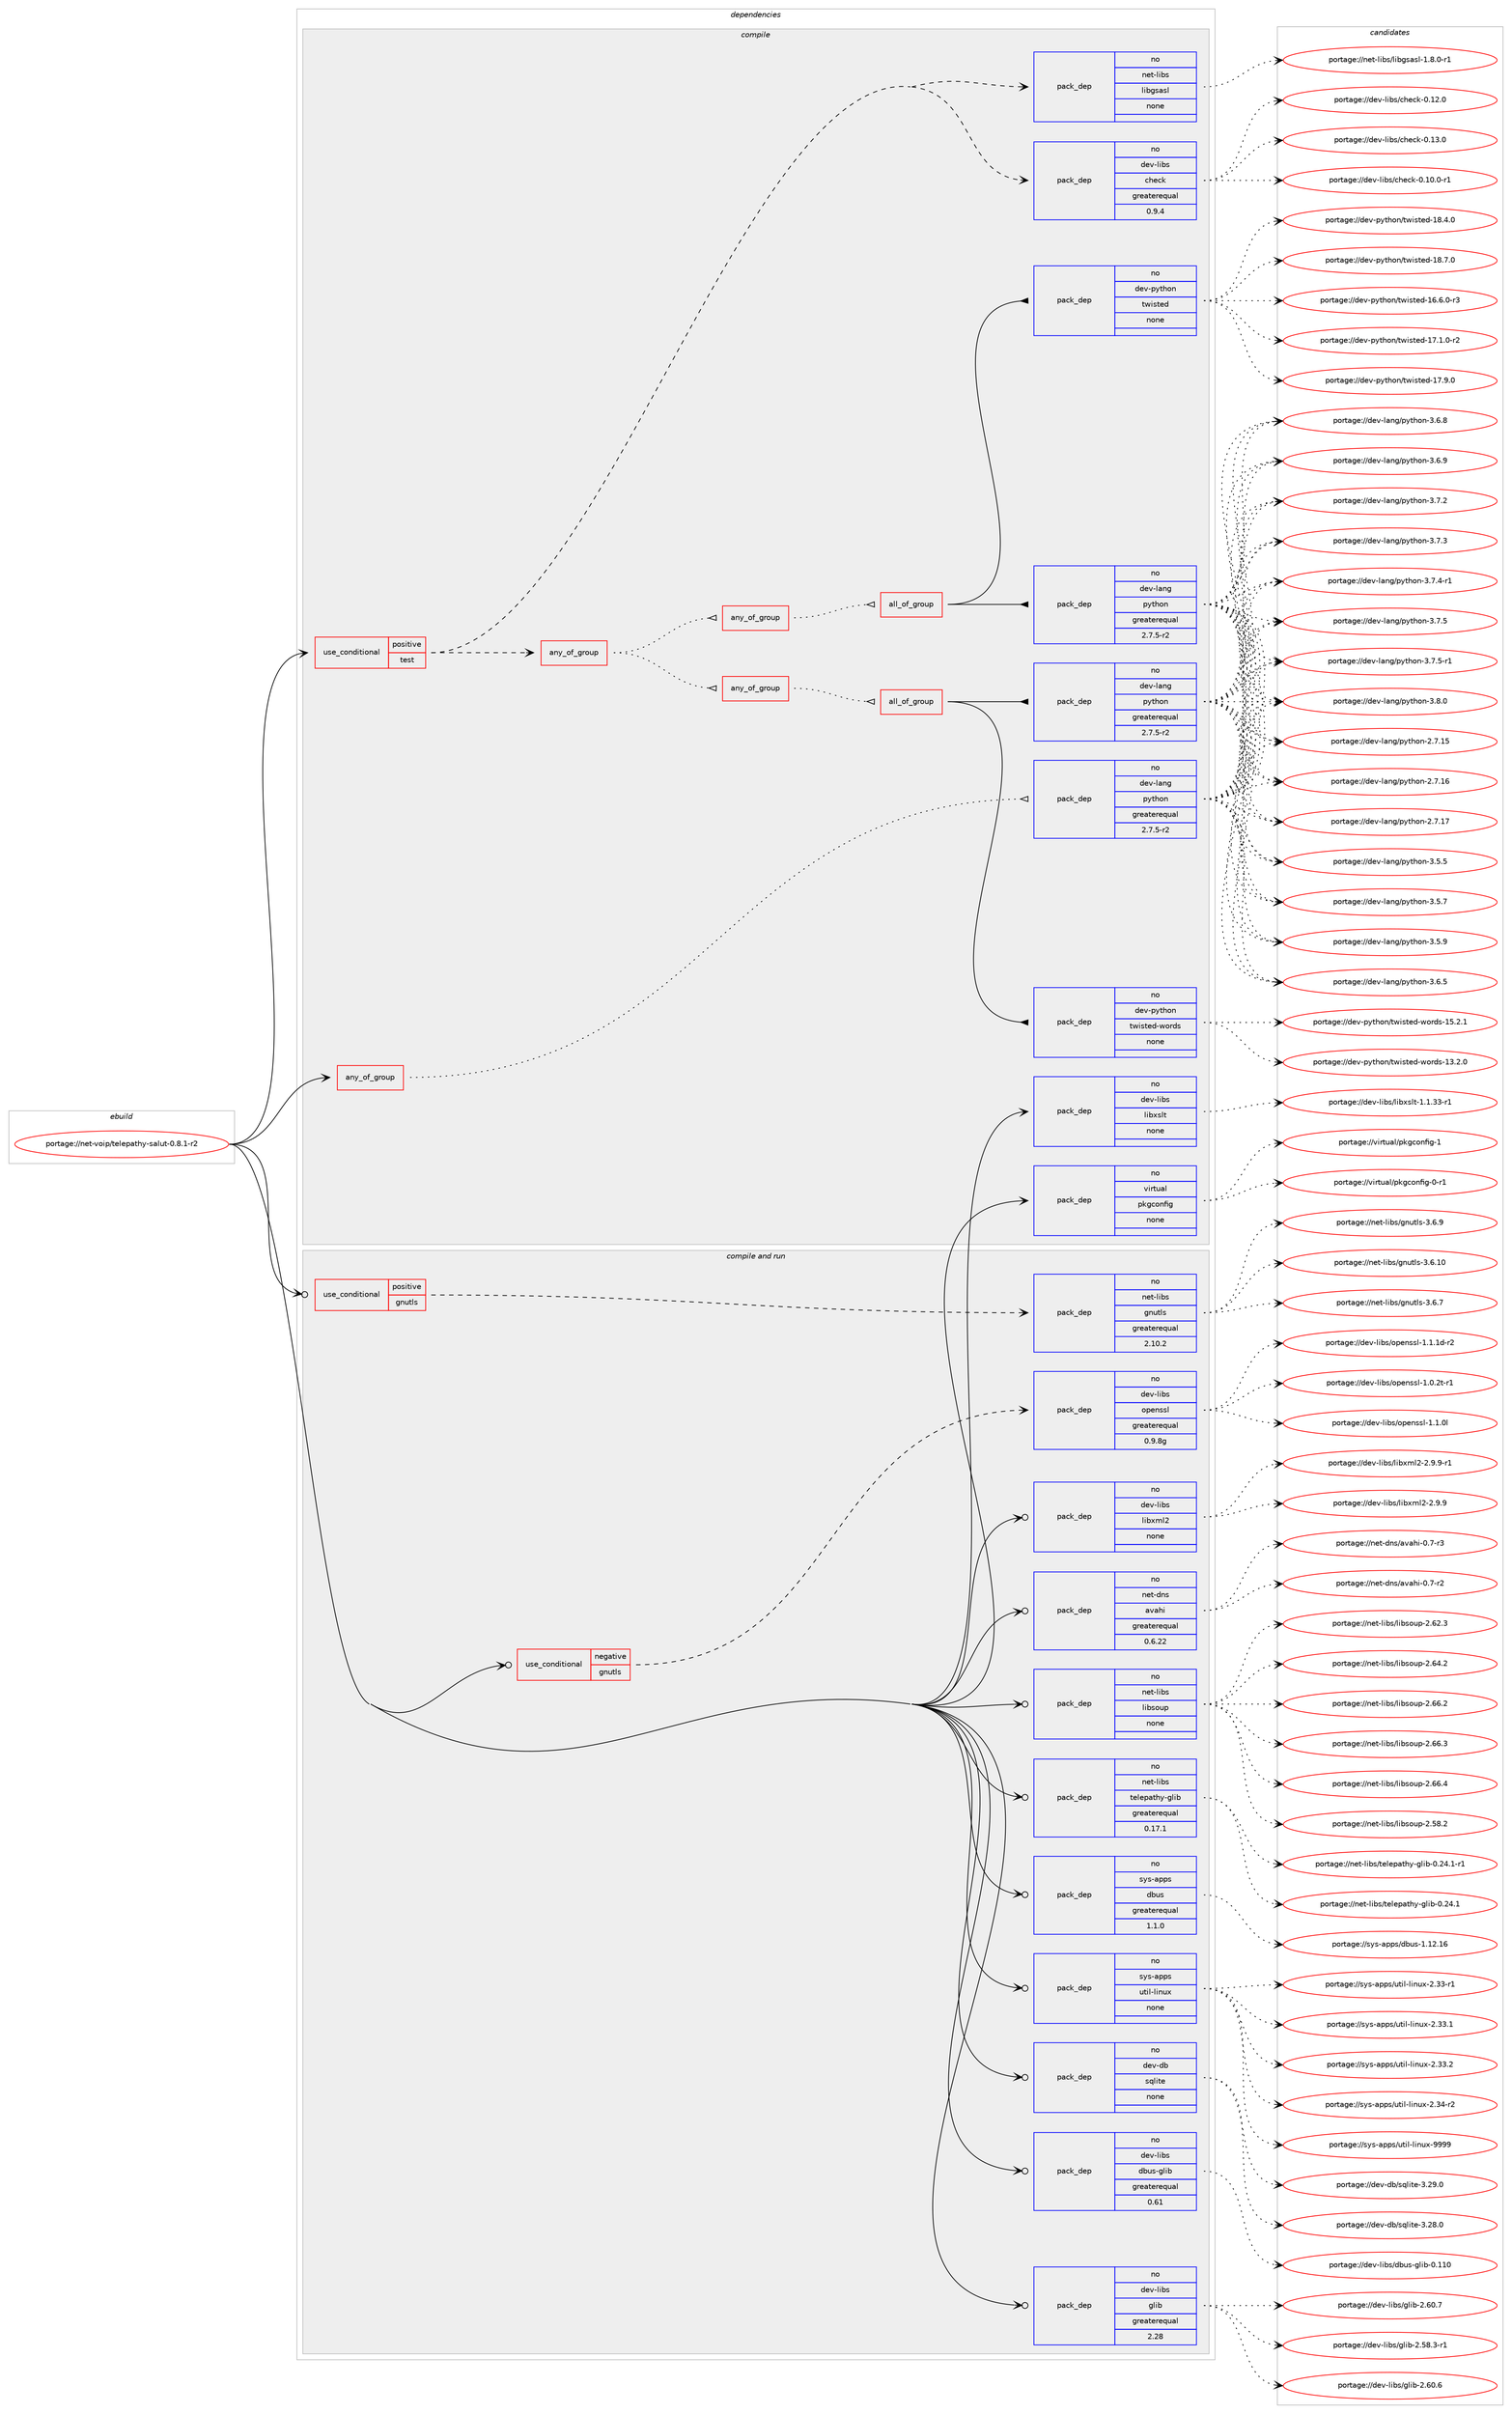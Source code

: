 digraph prolog {

# *************
# Graph options
# *************

newrank=true;
concentrate=true;
compound=true;
graph [rankdir=LR,fontname=Helvetica,fontsize=10,ranksep=1.5];#, ranksep=2.5, nodesep=0.2];
edge  [arrowhead=vee];
node  [fontname=Helvetica,fontsize=10];

# **********
# The ebuild
# **********

subgraph cluster_leftcol {
color=gray;
rank=same;
label=<<i>ebuild</i>>;
id [label="portage://net-voip/telepathy-salut-0.8.1-r2", color=red, width=4, href="../net-voip/telepathy-salut-0.8.1-r2.svg"];
}

# ****************
# The dependencies
# ****************

subgraph cluster_midcol {
color=gray;
label=<<i>dependencies</i>>;
subgraph cluster_compile {
fillcolor="#eeeeee";
style=filled;
label=<<i>compile</i>>;
subgraph any6166 {
dependency375453 [label=<<TABLE BORDER="0" CELLBORDER="1" CELLSPACING="0" CELLPADDING="4"><TR><TD CELLPADDING="10">any_of_group</TD></TR></TABLE>>, shape=none, color=red];subgraph pack275200 {
dependency375454 [label=<<TABLE BORDER="0" CELLBORDER="1" CELLSPACING="0" CELLPADDING="4" WIDTH="220"><TR><TD ROWSPAN="6" CELLPADDING="30">pack_dep</TD></TR><TR><TD WIDTH="110">no</TD></TR><TR><TD>dev-lang</TD></TR><TR><TD>python</TD></TR><TR><TD>greaterequal</TD></TR><TR><TD>2.7.5-r2</TD></TR></TABLE>>, shape=none, color=blue];
}
dependency375453:e -> dependency375454:w [weight=20,style="dotted",arrowhead="oinv"];
}
id:e -> dependency375453:w [weight=20,style="solid",arrowhead="vee"];
subgraph cond93890 {
dependency375455 [label=<<TABLE BORDER="0" CELLBORDER="1" CELLSPACING="0" CELLPADDING="4"><TR><TD ROWSPAN="3" CELLPADDING="10">use_conditional</TD></TR><TR><TD>positive</TD></TR><TR><TD>test</TD></TR></TABLE>>, shape=none, color=red];
subgraph pack275201 {
dependency375456 [label=<<TABLE BORDER="0" CELLBORDER="1" CELLSPACING="0" CELLPADDING="4" WIDTH="220"><TR><TD ROWSPAN="6" CELLPADDING="30">pack_dep</TD></TR><TR><TD WIDTH="110">no</TD></TR><TR><TD>dev-libs</TD></TR><TR><TD>check</TD></TR><TR><TD>greaterequal</TD></TR><TR><TD>0.9.4</TD></TR></TABLE>>, shape=none, color=blue];
}
dependency375455:e -> dependency375456:w [weight=20,style="dashed",arrowhead="vee"];
subgraph pack275202 {
dependency375457 [label=<<TABLE BORDER="0" CELLBORDER="1" CELLSPACING="0" CELLPADDING="4" WIDTH="220"><TR><TD ROWSPAN="6" CELLPADDING="30">pack_dep</TD></TR><TR><TD WIDTH="110">no</TD></TR><TR><TD>net-libs</TD></TR><TR><TD>libgsasl</TD></TR><TR><TD>none</TD></TR><TR><TD></TD></TR></TABLE>>, shape=none, color=blue];
}
dependency375455:e -> dependency375457:w [weight=20,style="dashed",arrowhead="vee"];
subgraph any6167 {
dependency375458 [label=<<TABLE BORDER="0" CELLBORDER="1" CELLSPACING="0" CELLPADDING="4"><TR><TD CELLPADDING="10">any_of_group</TD></TR></TABLE>>, shape=none, color=red];subgraph any6168 {
dependency375459 [label=<<TABLE BORDER="0" CELLBORDER="1" CELLSPACING="0" CELLPADDING="4"><TR><TD CELLPADDING="10">any_of_group</TD></TR></TABLE>>, shape=none, color=red];subgraph all200 {
dependency375460 [label=<<TABLE BORDER="0" CELLBORDER="1" CELLSPACING="0" CELLPADDING="4"><TR><TD CELLPADDING="10">all_of_group</TD></TR></TABLE>>, shape=none, color=red];subgraph pack275203 {
dependency375461 [label=<<TABLE BORDER="0" CELLBORDER="1" CELLSPACING="0" CELLPADDING="4" WIDTH="220"><TR><TD ROWSPAN="6" CELLPADDING="30">pack_dep</TD></TR><TR><TD WIDTH="110">no</TD></TR><TR><TD>dev-lang</TD></TR><TR><TD>python</TD></TR><TR><TD>greaterequal</TD></TR><TR><TD>2.7.5-r2</TD></TR></TABLE>>, shape=none, color=blue];
}
dependency375460:e -> dependency375461:w [weight=20,style="solid",arrowhead="inv"];
subgraph pack275204 {
dependency375462 [label=<<TABLE BORDER="0" CELLBORDER="1" CELLSPACING="0" CELLPADDING="4" WIDTH="220"><TR><TD ROWSPAN="6" CELLPADDING="30">pack_dep</TD></TR><TR><TD WIDTH="110">no</TD></TR><TR><TD>dev-python</TD></TR><TR><TD>twisted</TD></TR><TR><TD>none</TD></TR><TR><TD></TD></TR></TABLE>>, shape=none, color=blue];
}
dependency375460:e -> dependency375462:w [weight=20,style="solid",arrowhead="inv"];
}
dependency375459:e -> dependency375460:w [weight=20,style="dotted",arrowhead="oinv"];
}
dependency375458:e -> dependency375459:w [weight=20,style="dotted",arrowhead="oinv"];
subgraph any6169 {
dependency375463 [label=<<TABLE BORDER="0" CELLBORDER="1" CELLSPACING="0" CELLPADDING="4"><TR><TD CELLPADDING="10">any_of_group</TD></TR></TABLE>>, shape=none, color=red];subgraph all201 {
dependency375464 [label=<<TABLE BORDER="0" CELLBORDER="1" CELLSPACING="0" CELLPADDING="4"><TR><TD CELLPADDING="10">all_of_group</TD></TR></TABLE>>, shape=none, color=red];subgraph pack275205 {
dependency375465 [label=<<TABLE BORDER="0" CELLBORDER="1" CELLSPACING="0" CELLPADDING="4" WIDTH="220"><TR><TD ROWSPAN="6" CELLPADDING="30">pack_dep</TD></TR><TR><TD WIDTH="110">no</TD></TR><TR><TD>dev-lang</TD></TR><TR><TD>python</TD></TR><TR><TD>greaterequal</TD></TR><TR><TD>2.7.5-r2</TD></TR></TABLE>>, shape=none, color=blue];
}
dependency375464:e -> dependency375465:w [weight=20,style="solid",arrowhead="inv"];
subgraph pack275206 {
dependency375466 [label=<<TABLE BORDER="0" CELLBORDER="1" CELLSPACING="0" CELLPADDING="4" WIDTH="220"><TR><TD ROWSPAN="6" CELLPADDING="30">pack_dep</TD></TR><TR><TD WIDTH="110">no</TD></TR><TR><TD>dev-python</TD></TR><TR><TD>twisted-words</TD></TR><TR><TD>none</TD></TR><TR><TD></TD></TR></TABLE>>, shape=none, color=blue];
}
dependency375464:e -> dependency375466:w [weight=20,style="solid",arrowhead="inv"];
}
dependency375463:e -> dependency375464:w [weight=20,style="dotted",arrowhead="oinv"];
}
dependency375458:e -> dependency375463:w [weight=20,style="dotted",arrowhead="oinv"];
}
dependency375455:e -> dependency375458:w [weight=20,style="dashed",arrowhead="vee"];
}
id:e -> dependency375455:w [weight=20,style="solid",arrowhead="vee"];
subgraph pack275207 {
dependency375467 [label=<<TABLE BORDER="0" CELLBORDER="1" CELLSPACING="0" CELLPADDING="4" WIDTH="220"><TR><TD ROWSPAN="6" CELLPADDING="30">pack_dep</TD></TR><TR><TD WIDTH="110">no</TD></TR><TR><TD>dev-libs</TD></TR><TR><TD>libxslt</TD></TR><TR><TD>none</TD></TR><TR><TD></TD></TR></TABLE>>, shape=none, color=blue];
}
id:e -> dependency375467:w [weight=20,style="solid",arrowhead="vee"];
subgraph pack275208 {
dependency375468 [label=<<TABLE BORDER="0" CELLBORDER="1" CELLSPACING="0" CELLPADDING="4" WIDTH="220"><TR><TD ROWSPAN="6" CELLPADDING="30">pack_dep</TD></TR><TR><TD WIDTH="110">no</TD></TR><TR><TD>virtual</TD></TR><TR><TD>pkgconfig</TD></TR><TR><TD>none</TD></TR><TR><TD></TD></TR></TABLE>>, shape=none, color=blue];
}
id:e -> dependency375468:w [weight=20,style="solid",arrowhead="vee"];
}
subgraph cluster_compileandrun {
fillcolor="#eeeeee";
style=filled;
label=<<i>compile and run</i>>;
subgraph cond93891 {
dependency375469 [label=<<TABLE BORDER="0" CELLBORDER="1" CELLSPACING="0" CELLPADDING="4"><TR><TD ROWSPAN="3" CELLPADDING="10">use_conditional</TD></TR><TR><TD>negative</TD></TR><TR><TD>gnutls</TD></TR></TABLE>>, shape=none, color=red];
subgraph pack275209 {
dependency375470 [label=<<TABLE BORDER="0" CELLBORDER="1" CELLSPACING="0" CELLPADDING="4" WIDTH="220"><TR><TD ROWSPAN="6" CELLPADDING="30">pack_dep</TD></TR><TR><TD WIDTH="110">no</TD></TR><TR><TD>dev-libs</TD></TR><TR><TD>openssl</TD></TR><TR><TD>greaterequal</TD></TR><TR><TD>0.9.8g</TD></TR></TABLE>>, shape=none, color=blue];
}
dependency375469:e -> dependency375470:w [weight=20,style="dashed",arrowhead="vee"];
}
id:e -> dependency375469:w [weight=20,style="solid",arrowhead="odotvee"];
subgraph cond93892 {
dependency375471 [label=<<TABLE BORDER="0" CELLBORDER="1" CELLSPACING="0" CELLPADDING="4"><TR><TD ROWSPAN="3" CELLPADDING="10">use_conditional</TD></TR><TR><TD>positive</TD></TR><TR><TD>gnutls</TD></TR></TABLE>>, shape=none, color=red];
subgraph pack275210 {
dependency375472 [label=<<TABLE BORDER="0" CELLBORDER="1" CELLSPACING="0" CELLPADDING="4" WIDTH="220"><TR><TD ROWSPAN="6" CELLPADDING="30">pack_dep</TD></TR><TR><TD WIDTH="110">no</TD></TR><TR><TD>net-libs</TD></TR><TR><TD>gnutls</TD></TR><TR><TD>greaterequal</TD></TR><TR><TD>2.10.2</TD></TR></TABLE>>, shape=none, color=blue];
}
dependency375471:e -> dependency375472:w [weight=20,style="dashed",arrowhead="vee"];
}
id:e -> dependency375471:w [weight=20,style="solid",arrowhead="odotvee"];
subgraph pack275211 {
dependency375473 [label=<<TABLE BORDER="0" CELLBORDER="1" CELLSPACING="0" CELLPADDING="4" WIDTH="220"><TR><TD ROWSPAN="6" CELLPADDING="30">pack_dep</TD></TR><TR><TD WIDTH="110">no</TD></TR><TR><TD>dev-db</TD></TR><TR><TD>sqlite</TD></TR><TR><TD>none</TD></TR><TR><TD></TD></TR></TABLE>>, shape=none, color=blue];
}
id:e -> dependency375473:w [weight=20,style="solid",arrowhead="odotvee"];
subgraph pack275212 {
dependency375474 [label=<<TABLE BORDER="0" CELLBORDER="1" CELLSPACING="0" CELLPADDING="4" WIDTH="220"><TR><TD ROWSPAN="6" CELLPADDING="30">pack_dep</TD></TR><TR><TD WIDTH="110">no</TD></TR><TR><TD>dev-libs</TD></TR><TR><TD>dbus-glib</TD></TR><TR><TD>greaterequal</TD></TR><TR><TD>0.61</TD></TR></TABLE>>, shape=none, color=blue];
}
id:e -> dependency375474:w [weight=20,style="solid",arrowhead="odotvee"];
subgraph pack275213 {
dependency375475 [label=<<TABLE BORDER="0" CELLBORDER="1" CELLSPACING="0" CELLPADDING="4" WIDTH="220"><TR><TD ROWSPAN="6" CELLPADDING="30">pack_dep</TD></TR><TR><TD WIDTH="110">no</TD></TR><TR><TD>dev-libs</TD></TR><TR><TD>glib</TD></TR><TR><TD>greaterequal</TD></TR><TR><TD>2.28</TD></TR></TABLE>>, shape=none, color=blue];
}
id:e -> dependency375475:w [weight=20,style="solid",arrowhead="odotvee"];
subgraph pack275214 {
dependency375476 [label=<<TABLE BORDER="0" CELLBORDER="1" CELLSPACING="0" CELLPADDING="4" WIDTH="220"><TR><TD ROWSPAN="6" CELLPADDING="30">pack_dep</TD></TR><TR><TD WIDTH="110">no</TD></TR><TR><TD>dev-libs</TD></TR><TR><TD>libxml2</TD></TR><TR><TD>none</TD></TR><TR><TD></TD></TR></TABLE>>, shape=none, color=blue];
}
id:e -> dependency375476:w [weight=20,style="solid",arrowhead="odotvee"];
subgraph pack275215 {
dependency375477 [label=<<TABLE BORDER="0" CELLBORDER="1" CELLSPACING="0" CELLPADDING="4" WIDTH="220"><TR><TD ROWSPAN="6" CELLPADDING="30">pack_dep</TD></TR><TR><TD WIDTH="110">no</TD></TR><TR><TD>net-dns</TD></TR><TR><TD>avahi</TD></TR><TR><TD>greaterequal</TD></TR><TR><TD>0.6.22</TD></TR></TABLE>>, shape=none, color=blue];
}
id:e -> dependency375477:w [weight=20,style="solid",arrowhead="odotvee"];
subgraph pack275216 {
dependency375478 [label=<<TABLE BORDER="0" CELLBORDER="1" CELLSPACING="0" CELLPADDING="4" WIDTH="220"><TR><TD ROWSPAN="6" CELLPADDING="30">pack_dep</TD></TR><TR><TD WIDTH="110">no</TD></TR><TR><TD>net-libs</TD></TR><TR><TD>libsoup</TD></TR><TR><TD>none</TD></TR><TR><TD></TD></TR></TABLE>>, shape=none, color=blue];
}
id:e -> dependency375478:w [weight=20,style="solid",arrowhead="odotvee"];
subgraph pack275217 {
dependency375479 [label=<<TABLE BORDER="0" CELLBORDER="1" CELLSPACING="0" CELLPADDING="4" WIDTH="220"><TR><TD ROWSPAN="6" CELLPADDING="30">pack_dep</TD></TR><TR><TD WIDTH="110">no</TD></TR><TR><TD>net-libs</TD></TR><TR><TD>telepathy-glib</TD></TR><TR><TD>greaterequal</TD></TR><TR><TD>0.17.1</TD></TR></TABLE>>, shape=none, color=blue];
}
id:e -> dependency375479:w [weight=20,style="solid",arrowhead="odotvee"];
subgraph pack275218 {
dependency375480 [label=<<TABLE BORDER="0" CELLBORDER="1" CELLSPACING="0" CELLPADDING="4" WIDTH="220"><TR><TD ROWSPAN="6" CELLPADDING="30">pack_dep</TD></TR><TR><TD WIDTH="110">no</TD></TR><TR><TD>sys-apps</TD></TR><TR><TD>dbus</TD></TR><TR><TD>greaterequal</TD></TR><TR><TD>1.1.0</TD></TR></TABLE>>, shape=none, color=blue];
}
id:e -> dependency375480:w [weight=20,style="solid",arrowhead="odotvee"];
subgraph pack275219 {
dependency375481 [label=<<TABLE BORDER="0" CELLBORDER="1" CELLSPACING="0" CELLPADDING="4" WIDTH="220"><TR><TD ROWSPAN="6" CELLPADDING="30">pack_dep</TD></TR><TR><TD WIDTH="110">no</TD></TR><TR><TD>sys-apps</TD></TR><TR><TD>util-linux</TD></TR><TR><TD>none</TD></TR><TR><TD></TD></TR></TABLE>>, shape=none, color=blue];
}
id:e -> dependency375481:w [weight=20,style="solid",arrowhead="odotvee"];
}
subgraph cluster_run {
fillcolor="#eeeeee";
style=filled;
label=<<i>run</i>>;
}
}

# **************
# The candidates
# **************

subgraph cluster_choices {
rank=same;
color=gray;
label=<<i>candidates</i>>;

subgraph choice275200 {
color=black;
nodesep=1;
choiceportage10010111845108971101034711212111610411111045504655464953 [label="portage://dev-lang/python-2.7.15", color=red, width=4,href="../dev-lang/python-2.7.15.svg"];
choiceportage10010111845108971101034711212111610411111045504655464954 [label="portage://dev-lang/python-2.7.16", color=red, width=4,href="../dev-lang/python-2.7.16.svg"];
choiceportage10010111845108971101034711212111610411111045504655464955 [label="portage://dev-lang/python-2.7.17", color=red, width=4,href="../dev-lang/python-2.7.17.svg"];
choiceportage100101118451089711010347112121116104111110455146534653 [label="portage://dev-lang/python-3.5.5", color=red, width=4,href="../dev-lang/python-3.5.5.svg"];
choiceportage100101118451089711010347112121116104111110455146534655 [label="portage://dev-lang/python-3.5.7", color=red, width=4,href="../dev-lang/python-3.5.7.svg"];
choiceportage100101118451089711010347112121116104111110455146534657 [label="portage://dev-lang/python-3.5.9", color=red, width=4,href="../dev-lang/python-3.5.9.svg"];
choiceportage100101118451089711010347112121116104111110455146544653 [label="portage://dev-lang/python-3.6.5", color=red, width=4,href="../dev-lang/python-3.6.5.svg"];
choiceportage100101118451089711010347112121116104111110455146544656 [label="portage://dev-lang/python-3.6.8", color=red, width=4,href="../dev-lang/python-3.6.8.svg"];
choiceportage100101118451089711010347112121116104111110455146544657 [label="portage://dev-lang/python-3.6.9", color=red, width=4,href="../dev-lang/python-3.6.9.svg"];
choiceportage100101118451089711010347112121116104111110455146554650 [label="portage://dev-lang/python-3.7.2", color=red, width=4,href="../dev-lang/python-3.7.2.svg"];
choiceportage100101118451089711010347112121116104111110455146554651 [label="portage://dev-lang/python-3.7.3", color=red, width=4,href="../dev-lang/python-3.7.3.svg"];
choiceportage1001011184510897110103471121211161041111104551465546524511449 [label="portage://dev-lang/python-3.7.4-r1", color=red, width=4,href="../dev-lang/python-3.7.4-r1.svg"];
choiceportage100101118451089711010347112121116104111110455146554653 [label="portage://dev-lang/python-3.7.5", color=red, width=4,href="../dev-lang/python-3.7.5.svg"];
choiceportage1001011184510897110103471121211161041111104551465546534511449 [label="portage://dev-lang/python-3.7.5-r1", color=red, width=4,href="../dev-lang/python-3.7.5-r1.svg"];
choiceportage100101118451089711010347112121116104111110455146564648 [label="portage://dev-lang/python-3.8.0", color=red, width=4,href="../dev-lang/python-3.8.0.svg"];
dependency375454:e -> choiceportage10010111845108971101034711212111610411111045504655464953:w [style=dotted,weight="100"];
dependency375454:e -> choiceportage10010111845108971101034711212111610411111045504655464954:w [style=dotted,weight="100"];
dependency375454:e -> choiceportage10010111845108971101034711212111610411111045504655464955:w [style=dotted,weight="100"];
dependency375454:e -> choiceportage100101118451089711010347112121116104111110455146534653:w [style=dotted,weight="100"];
dependency375454:e -> choiceportage100101118451089711010347112121116104111110455146534655:w [style=dotted,weight="100"];
dependency375454:e -> choiceportage100101118451089711010347112121116104111110455146534657:w [style=dotted,weight="100"];
dependency375454:e -> choiceportage100101118451089711010347112121116104111110455146544653:w [style=dotted,weight="100"];
dependency375454:e -> choiceportage100101118451089711010347112121116104111110455146544656:w [style=dotted,weight="100"];
dependency375454:e -> choiceportage100101118451089711010347112121116104111110455146544657:w [style=dotted,weight="100"];
dependency375454:e -> choiceportage100101118451089711010347112121116104111110455146554650:w [style=dotted,weight="100"];
dependency375454:e -> choiceportage100101118451089711010347112121116104111110455146554651:w [style=dotted,weight="100"];
dependency375454:e -> choiceportage1001011184510897110103471121211161041111104551465546524511449:w [style=dotted,weight="100"];
dependency375454:e -> choiceportage100101118451089711010347112121116104111110455146554653:w [style=dotted,weight="100"];
dependency375454:e -> choiceportage1001011184510897110103471121211161041111104551465546534511449:w [style=dotted,weight="100"];
dependency375454:e -> choiceportage100101118451089711010347112121116104111110455146564648:w [style=dotted,weight="100"];
}
subgraph choice275201 {
color=black;
nodesep=1;
choiceportage1001011184510810598115479910410199107454846494846484511449 [label="portage://dev-libs/check-0.10.0-r1", color=red, width=4,href="../dev-libs/check-0.10.0-r1.svg"];
choiceportage100101118451081059811547991041019910745484649504648 [label="portage://dev-libs/check-0.12.0", color=red, width=4,href="../dev-libs/check-0.12.0.svg"];
choiceportage100101118451081059811547991041019910745484649514648 [label="portage://dev-libs/check-0.13.0", color=red, width=4,href="../dev-libs/check-0.13.0.svg"];
dependency375456:e -> choiceportage1001011184510810598115479910410199107454846494846484511449:w [style=dotted,weight="100"];
dependency375456:e -> choiceportage100101118451081059811547991041019910745484649504648:w [style=dotted,weight="100"];
dependency375456:e -> choiceportage100101118451081059811547991041019910745484649514648:w [style=dotted,weight="100"];
}
subgraph choice275202 {
color=black;
nodesep=1;
choiceportage11010111645108105981154710810598103115971151084549465646484511449 [label="portage://net-libs/libgsasl-1.8.0-r1", color=red, width=4,href="../net-libs/libgsasl-1.8.0-r1.svg"];
dependency375457:e -> choiceportage11010111645108105981154710810598103115971151084549465646484511449:w [style=dotted,weight="100"];
}
subgraph choice275203 {
color=black;
nodesep=1;
choiceportage10010111845108971101034711212111610411111045504655464953 [label="portage://dev-lang/python-2.7.15", color=red, width=4,href="../dev-lang/python-2.7.15.svg"];
choiceportage10010111845108971101034711212111610411111045504655464954 [label="portage://dev-lang/python-2.7.16", color=red, width=4,href="../dev-lang/python-2.7.16.svg"];
choiceportage10010111845108971101034711212111610411111045504655464955 [label="portage://dev-lang/python-2.7.17", color=red, width=4,href="../dev-lang/python-2.7.17.svg"];
choiceportage100101118451089711010347112121116104111110455146534653 [label="portage://dev-lang/python-3.5.5", color=red, width=4,href="../dev-lang/python-3.5.5.svg"];
choiceportage100101118451089711010347112121116104111110455146534655 [label="portage://dev-lang/python-3.5.7", color=red, width=4,href="../dev-lang/python-3.5.7.svg"];
choiceportage100101118451089711010347112121116104111110455146534657 [label="portage://dev-lang/python-3.5.9", color=red, width=4,href="../dev-lang/python-3.5.9.svg"];
choiceportage100101118451089711010347112121116104111110455146544653 [label="portage://dev-lang/python-3.6.5", color=red, width=4,href="../dev-lang/python-3.6.5.svg"];
choiceportage100101118451089711010347112121116104111110455146544656 [label="portage://dev-lang/python-3.6.8", color=red, width=4,href="../dev-lang/python-3.6.8.svg"];
choiceportage100101118451089711010347112121116104111110455146544657 [label="portage://dev-lang/python-3.6.9", color=red, width=4,href="../dev-lang/python-3.6.9.svg"];
choiceportage100101118451089711010347112121116104111110455146554650 [label="portage://dev-lang/python-3.7.2", color=red, width=4,href="../dev-lang/python-3.7.2.svg"];
choiceportage100101118451089711010347112121116104111110455146554651 [label="portage://dev-lang/python-3.7.3", color=red, width=4,href="../dev-lang/python-3.7.3.svg"];
choiceportage1001011184510897110103471121211161041111104551465546524511449 [label="portage://dev-lang/python-3.7.4-r1", color=red, width=4,href="../dev-lang/python-3.7.4-r1.svg"];
choiceportage100101118451089711010347112121116104111110455146554653 [label="portage://dev-lang/python-3.7.5", color=red, width=4,href="../dev-lang/python-3.7.5.svg"];
choiceportage1001011184510897110103471121211161041111104551465546534511449 [label="portage://dev-lang/python-3.7.5-r1", color=red, width=4,href="../dev-lang/python-3.7.5-r1.svg"];
choiceportage100101118451089711010347112121116104111110455146564648 [label="portage://dev-lang/python-3.8.0", color=red, width=4,href="../dev-lang/python-3.8.0.svg"];
dependency375461:e -> choiceportage10010111845108971101034711212111610411111045504655464953:w [style=dotted,weight="100"];
dependency375461:e -> choiceportage10010111845108971101034711212111610411111045504655464954:w [style=dotted,weight="100"];
dependency375461:e -> choiceportage10010111845108971101034711212111610411111045504655464955:w [style=dotted,weight="100"];
dependency375461:e -> choiceportage100101118451089711010347112121116104111110455146534653:w [style=dotted,weight="100"];
dependency375461:e -> choiceportage100101118451089711010347112121116104111110455146534655:w [style=dotted,weight="100"];
dependency375461:e -> choiceportage100101118451089711010347112121116104111110455146534657:w [style=dotted,weight="100"];
dependency375461:e -> choiceportage100101118451089711010347112121116104111110455146544653:w [style=dotted,weight="100"];
dependency375461:e -> choiceportage100101118451089711010347112121116104111110455146544656:w [style=dotted,weight="100"];
dependency375461:e -> choiceportage100101118451089711010347112121116104111110455146544657:w [style=dotted,weight="100"];
dependency375461:e -> choiceportage100101118451089711010347112121116104111110455146554650:w [style=dotted,weight="100"];
dependency375461:e -> choiceportage100101118451089711010347112121116104111110455146554651:w [style=dotted,weight="100"];
dependency375461:e -> choiceportage1001011184510897110103471121211161041111104551465546524511449:w [style=dotted,weight="100"];
dependency375461:e -> choiceportage100101118451089711010347112121116104111110455146554653:w [style=dotted,weight="100"];
dependency375461:e -> choiceportage1001011184510897110103471121211161041111104551465546534511449:w [style=dotted,weight="100"];
dependency375461:e -> choiceportage100101118451089711010347112121116104111110455146564648:w [style=dotted,weight="100"];
}
subgraph choice275204 {
color=black;
nodesep=1;
choiceportage1001011184511212111610411111047116119105115116101100454954465446484511451 [label="portage://dev-python/twisted-16.6.0-r3", color=red, width=4,href="../dev-python/twisted-16.6.0-r3.svg"];
choiceportage1001011184511212111610411111047116119105115116101100454955464946484511450 [label="portage://dev-python/twisted-17.1.0-r2", color=red, width=4,href="../dev-python/twisted-17.1.0-r2.svg"];
choiceportage100101118451121211161041111104711611910511511610110045495546574648 [label="portage://dev-python/twisted-17.9.0", color=red, width=4,href="../dev-python/twisted-17.9.0.svg"];
choiceportage100101118451121211161041111104711611910511511610110045495646524648 [label="portage://dev-python/twisted-18.4.0", color=red, width=4,href="../dev-python/twisted-18.4.0.svg"];
choiceportage100101118451121211161041111104711611910511511610110045495646554648 [label="portage://dev-python/twisted-18.7.0", color=red, width=4,href="../dev-python/twisted-18.7.0.svg"];
dependency375462:e -> choiceportage1001011184511212111610411111047116119105115116101100454954465446484511451:w [style=dotted,weight="100"];
dependency375462:e -> choiceportage1001011184511212111610411111047116119105115116101100454955464946484511450:w [style=dotted,weight="100"];
dependency375462:e -> choiceportage100101118451121211161041111104711611910511511610110045495546574648:w [style=dotted,weight="100"];
dependency375462:e -> choiceportage100101118451121211161041111104711611910511511610110045495646524648:w [style=dotted,weight="100"];
dependency375462:e -> choiceportage100101118451121211161041111104711611910511511610110045495646554648:w [style=dotted,weight="100"];
}
subgraph choice275205 {
color=black;
nodesep=1;
choiceportage10010111845108971101034711212111610411111045504655464953 [label="portage://dev-lang/python-2.7.15", color=red, width=4,href="../dev-lang/python-2.7.15.svg"];
choiceportage10010111845108971101034711212111610411111045504655464954 [label="portage://dev-lang/python-2.7.16", color=red, width=4,href="../dev-lang/python-2.7.16.svg"];
choiceportage10010111845108971101034711212111610411111045504655464955 [label="portage://dev-lang/python-2.7.17", color=red, width=4,href="../dev-lang/python-2.7.17.svg"];
choiceportage100101118451089711010347112121116104111110455146534653 [label="portage://dev-lang/python-3.5.5", color=red, width=4,href="../dev-lang/python-3.5.5.svg"];
choiceportage100101118451089711010347112121116104111110455146534655 [label="portage://dev-lang/python-3.5.7", color=red, width=4,href="../dev-lang/python-3.5.7.svg"];
choiceportage100101118451089711010347112121116104111110455146534657 [label="portage://dev-lang/python-3.5.9", color=red, width=4,href="../dev-lang/python-3.5.9.svg"];
choiceportage100101118451089711010347112121116104111110455146544653 [label="portage://dev-lang/python-3.6.5", color=red, width=4,href="../dev-lang/python-3.6.5.svg"];
choiceportage100101118451089711010347112121116104111110455146544656 [label="portage://dev-lang/python-3.6.8", color=red, width=4,href="../dev-lang/python-3.6.8.svg"];
choiceportage100101118451089711010347112121116104111110455146544657 [label="portage://dev-lang/python-3.6.9", color=red, width=4,href="../dev-lang/python-3.6.9.svg"];
choiceportage100101118451089711010347112121116104111110455146554650 [label="portage://dev-lang/python-3.7.2", color=red, width=4,href="../dev-lang/python-3.7.2.svg"];
choiceportage100101118451089711010347112121116104111110455146554651 [label="portage://dev-lang/python-3.7.3", color=red, width=4,href="../dev-lang/python-3.7.3.svg"];
choiceportage1001011184510897110103471121211161041111104551465546524511449 [label="portage://dev-lang/python-3.7.4-r1", color=red, width=4,href="../dev-lang/python-3.7.4-r1.svg"];
choiceportage100101118451089711010347112121116104111110455146554653 [label="portage://dev-lang/python-3.7.5", color=red, width=4,href="../dev-lang/python-3.7.5.svg"];
choiceportage1001011184510897110103471121211161041111104551465546534511449 [label="portage://dev-lang/python-3.7.5-r1", color=red, width=4,href="../dev-lang/python-3.7.5-r1.svg"];
choiceportage100101118451089711010347112121116104111110455146564648 [label="portage://dev-lang/python-3.8.0", color=red, width=4,href="../dev-lang/python-3.8.0.svg"];
dependency375465:e -> choiceportage10010111845108971101034711212111610411111045504655464953:w [style=dotted,weight="100"];
dependency375465:e -> choiceportage10010111845108971101034711212111610411111045504655464954:w [style=dotted,weight="100"];
dependency375465:e -> choiceportage10010111845108971101034711212111610411111045504655464955:w [style=dotted,weight="100"];
dependency375465:e -> choiceportage100101118451089711010347112121116104111110455146534653:w [style=dotted,weight="100"];
dependency375465:e -> choiceportage100101118451089711010347112121116104111110455146534655:w [style=dotted,weight="100"];
dependency375465:e -> choiceportage100101118451089711010347112121116104111110455146534657:w [style=dotted,weight="100"];
dependency375465:e -> choiceportage100101118451089711010347112121116104111110455146544653:w [style=dotted,weight="100"];
dependency375465:e -> choiceportage100101118451089711010347112121116104111110455146544656:w [style=dotted,weight="100"];
dependency375465:e -> choiceportage100101118451089711010347112121116104111110455146544657:w [style=dotted,weight="100"];
dependency375465:e -> choiceportage100101118451089711010347112121116104111110455146554650:w [style=dotted,weight="100"];
dependency375465:e -> choiceportage100101118451089711010347112121116104111110455146554651:w [style=dotted,weight="100"];
dependency375465:e -> choiceportage1001011184510897110103471121211161041111104551465546524511449:w [style=dotted,weight="100"];
dependency375465:e -> choiceportage100101118451089711010347112121116104111110455146554653:w [style=dotted,weight="100"];
dependency375465:e -> choiceportage1001011184510897110103471121211161041111104551465546534511449:w [style=dotted,weight="100"];
dependency375465:e -> choiceportage100101118451089711010347112121116104111110455146564648:w [style=dotted,weight="100"];
}
subgraph choice275206 {
color=black;
nodesep=1;
choiceportage10010111845112121116104111110471161191051151161011004511911111410011545495146504648 [label="portage://dev-python/twisted-words-13.2.0", color=red, width=4,href="../dev-python/twisted-words-13.2.0.svg"];
choiceportage10010111845112121116104111110471161191051151161011004511911111410011545495346504649 [label="portage://dev-python/twisted-words-15.2.1", color=red, width=4,href="../dev-python/twisted-words-15.2.1.svg"];
dependency375466:e -> choiceportage10010111845112121116104111110471161191051151161011004511911111410011545495146504648:w [style=dotted,weight="100"];
dependency375466:e -> choiceportage10010111845112121116104111110471161191051151161011004511911111410011545495346504649:w [style=dotted,weight="100"];
}
subgraph choice275207 {
color=black;
nodesep=1;
choiceportage10010111845108105981154710810598120115108116454946494651514511449 [label="portage://dev-libs/libxslt-1.1.33-r1", color=red, width=4,href="../dev-libs/libxslt-1.1.33-r1.svg"];
dependency375467:e -> choiceportage10010111845108105981154710810598120115108116454946494651514511449:w [style=dotted,weight="100"];
}
subgraph choice275208 {
color=black;
nodesep=1;
choiceportage11810511411611797108471121071039911111010210510345484511449 [label="portage://virtual/pkgconfig-0-r1", color=red, width=4,href="../virtual/pkgconfig-0-r1.svg"];
choiceportage1181051141161179710847112107103991111101021051034549 [label="portage://virtual/pkgconfig-1", color=red, width=4,href="../virtual/pkgconfig-1.svg"];
dependency375468:e -> choiceportage11810511411611797108471121071039911111010210510345484511449:w [style=dotted,weight="100"];
dependency375468:e -> choiceportage1181051141161179710847112107103991111101021051034549:w [style=dotted,weight="100"];
}
subgraph choice275209 {
color=black;
nodesep=1;
choiceportage1001011184510810598115471111121011101151151084549464846501164511449 [label="portage://dev-libs/openssl-1.0.2t-r1", color=red, width=4,href="../dev-libs/openssl-1.0.2t-r1.svg"];
choiceportage100101118451081059811547111112101110115115108454946494648108 [label="portage://dev-libs/openssl-1.1.0l", color=red, width=4,href="../dev-libs/openssl-1.1.0l.svg"];
choiceportage1001011184510810598115471111121011101151151084549464946491004511450 [label="portage://dev-libs/openssl-1.1.1d-r2", color=red, width=4,href="../dev-libs/openssl-1.1.1d-r2.svg"];
dependency375470:e -> choiceportage1001011184510810598115471111121011101151151084549464846501164511449:w [style=dotted,weight="100"];
dependency375470:e -> choiceportage100101118451081059811547111112101110115115108454946494648108:w [style=dotted,weight="100"];
dependency375470:e -> choiceportage1001011184510810598115471111121011101151151084549464946491004511450:w [style=dotted,weight="100"];
}
subgraph choice275210 {
color=black;
nodesep=1;
choiceportage11010111645108105981154710311011711610811545514654464948 [label="portage://net-libs/gnutls-3.6.10", color=red, width=4,href="../net-libs/gnutls-3.6.10.svg"];
choiceportage110101116451081059811547103110117116108115455146544655 [label="portage://net-libs/gnutls-3.6.7", color=red, width=4,href="../net-libs/gnutls-3.6.7.svg"];
choiceportage110101116451081059811547103110117116108115455146544657 [label="portage://net-libs/gnutls-3.6.9", color=red, width=4,href="../net-libs/gnutls-3.6.9.svg"];
dependency375472:e -> choiceportage11010111645108105981154710311011711610811545514654464948:w [style=dotted,weight="100"];
dependency375472:e -> choiceportage110101116451081059811547103110117116108115455146544655:w [style=dotted,weight="100"];
dependency375472:e -> choiceportage110101116451081059811547103110117116108115455146544657:w [style=dotted,weight="100"];
}
subgraph choice275211 {
color=black;
nodesep=1;
choiceportage10010111845100984711511310810511610145514650564648 [label="portage://dev-db/sqlite-3.28.0", color=red, width=4,href="../dev-db/sqlite-3.28.0.svg"];
choiceportage10010111845100984711511310810511610145514650574648 [label="portage://dev-db/sqlite-3.29.0", color=red, width=4,href="../dev-db/sqlite-3.29.0.svg"];
dependency375473:e -> choiceportage10010111845100984711511310810511610145514650564648:w [style=dotted,weight="100"];
dependency375473:e -> choiceportage10010111845100984711511310810511610145514650574648:w [style=dotted,weight="100"];
}
subgraph choice275212 {
color=black;
nodesep=1;
choiceportage100101118451081059811547100981171154510310810598454846494948 [label="portage://dev-libs/dbus-glib-0.110", color=red, width=4,href="../dev-libs/dbus-glib-0.110.svg"];
dependency375474:e -> choiceportage100101118451081059811547100981171154510310810598454846494948:w [style=dotted,weight="100"];
}
subgraph choice275213 {
color=black;
nodesep=1;
choiceportage10010111845108105981154710310810598455046535646514511449 [label="portage://dev-libs/glib-2.58.3-r1", color=red, width=4,href="../dev-libs/glib-2.58.3-r1.svg"];
choiceportage1001011184510810598115471031081059845504654484654 [label="portage://dev-libs/glib-2.60.6", color=red, width=4,href="../dev-libs/glib-2.60.6.svg"];
choiceportage1001011184510810598115471031081059845504654484655 [label="portage://dev-libs/glib-2.60.7", color=red, width=4,href="../dev-libs/glib-2.60.7.svg"];
dependency375475:e -> choiceportage10010111845108105981154710310810598455046535646514511449:w [style=dotted,weight="100"];
dependency375475:e -> choiceportage1001011184510810598115471031081059845504654484654:w [style=dotted,weight="100"];
dependency375475:e -> choiceportage1001011184510810598115471031081059845504654484655:w [style=dotted,weight="100"];
}
subgraph choice275214 {
color=black;
nodesep=1;
choiceportage1001011184510810598115471081059812010910850455046574657 [label="portage://dev-libs/libxml2-2.9.9", color=red, width=4,href="../dev-libs/libxml2-2.9.9.svg"];
choiceportage10010111845108105981154710810598120109108504550465746574511449 [label="portage://dev-libs/libxml2-2.9.9-r1", color=red, width=4,href="../dev-libs/libxml2-2.9.9-r1.svg"];
dependency375476:e -> choiceportage1001011184510810598115471081059812010910850455046574657:w [style=dotted,weight="100"];
dependency375476:e -> choiceportage10010111845108105981154710810598120109108504550465746574511449:w [style=dotted,weight="100"];
}
subgraph choice275215 {
color=black;
nodesep=1;
choiceportage11010111645100110115479711897104105454846554511450 [label="portage://net-dns/avahi-0.7-r2", color=red, width=4,href="../net-dns/avahi-0.7-r2.svg"];
choiceportage11010111645100110115479711897104105454846554511451 [label="portage://net-dns/avahi-0.7-r3", color=red, width=4,href="../net-dns/avahi-0.7-r3.svg"];
dependency375477:e -> choiceportage11010111645100110115479711897104105454846554511450:w [style=dotted,weight="100"];
dependency375477:e -> choiceportage11010111645100110115479711897104105454846554511451:w [style=dotted,weight="100"];
}
subgraph choice275216 {
color=black;
nodesep=1;
choiceportage1101011164510810598115471081059811511111711245504653564650 [label="portage://net-libs/libsoup-2.58.2", color=red, width=4,href="../net-libs/libsoup-2.58.2.svg"];
choiceportage1101011164510810598115471081059811511111711245504654504651 [label="portage://net-libs/libsoup-2.62.3", color=red, width=4,href="../net-libs/libsoup-2.62.3.svg"];
choiceportage1101011164510810598115471081059811511111711245504654524650 [label="portage://net-libs/libsoup-2.64.2", color=red, width=4,href="../net-libs/libsoup-2.64.2.svg"];
choiceportage1101011164510810598115471081059811511111711245504654544650 [label="portage://net-libs/libsoup-2.66.2", color=red, width=4,href="../net-libs/libsoup-2.66.2.svg"];
choiceportage1101011164510810598115471081059811511111711245504654544651 [label="portage://net-libs/libsoup-2.66.3", color=red, width=4,href="../net-libs/libsoup-2.66.3.svg"];
choiceportage1101011164510810598115471081059811511111711245504654544652 [label="portage://net-libs/libsoup-2.66.4", color=red, width=4,href="../net-libs/libsoup-2.66.4.svg"];
dependency375478:e -> choiceportage1101011164510810598115471081059811511111711245504653564650:w [style=dotted,weight="100"];
dependency375478:e -> choiceportage1101011164510810598115471081059811511111711245504654504651:w [style=dotted,weight="100"];
dependency375478:e -> choiceportage1101011164510810598115471081059811511111711245504654524650:w [style=dotted,weight="100"];
dependency375478:e -> choiceportage1101011164510810598115471081059811511111711245504654544650:w [style=dotted,weight="100"];
dependency375478:e -> choiceportage1101011164510810598115471081059811511111711245504654544651:w [style=dotted,weight="100"];
dependency375478:e -> choiceportage1101011164510810598115471081059811511111711245504654544652:w [style=dotted,weight="100"];
}
subgraph choice275217 {
color=black;
nodesep=1;
choiceportage11010111645108105981154711610110810111297116104121451031081059845484650524649 [label="portage://net-libs/telepathy-glib-0.24.1", color=red, width=4,href="../net-libs/telepathy-glib-0.24.1.svg"];
choiceportage110101116451081059811547116101108101112971161041214510310810598454846505246494511449 [label="portage://net-libs/telepathy-glib-0.24.1-r1", color=red, width=4,href="../net-libs/telepathy-glib-0.24.1-r1.svg"];
dependency375479:e -> choiceportage11010111645108105981154711610110810111297116104121451031081059845484650524649:w [style=dotted,weight="100"];
dependency375479:e -> choiceportage110101116451081059811547116101108101112971161041214510310810598454846505246494511449:w [style=dotted,weight="100"];
}
subgraph choice275218 {
color=black;
nodesep=1;
choiceportage115121115459711211211547100981171154549464950464954 [label="portage://sys-apps/dbus-1.12.16", color=red, width=4,href="../sys-apps/dbus-1.12.16.svg"];
dependency375480:e -> choiceportage115121115459711211211547100981171154549464950464954:w [style=dotted,weight="100"];
}
subgraph choice275219 {
color=black;
nodesep=1;
choiceportage1151211154597112112115471171161051084510810511011712045504651514511449 [label="portage://sys-apps/util-linux-2.33-r1", color=red, width=4,href="../sys-apps/util-linux-2.33-r1.svg"];
choiceportage1151211154597112112115471171161051084510810511011712045504651514649 [label="portage://sys-apps/util-linux-2.33.1", color=red, width=4,href="../sys-apps/util-linux-2.33.1.svg"];
choiceportage1151211154597112112115471171161051084510810511011712045504651514650 [label="portage://sys-apps/util-linux-2.33.2", color=red, width=4,href="../sys-apps/util-linux-2.33.2.svg"];
choiceportage1151211154597112112115471171161051084510810511011712045504651524511450 [label="portage://sys-apps/util-linux-2.34-r2", color=red, width=4,href="../sys-apps/util-linux-2.34-r2.svg"];
choiceportage115121115459711211211547117116105108451081051101171204557575757 [label="portage://sys-apps/util-linux-9999", color=red, width=4,href="../sys-apps/util-linux-9999.svg"];
dependency375481:e -> choiceportage1151211154597112112115471171161051084510810511011712045504651514511449:w [style=dotted,weight="100"];
dependency375481:e -> choiceportage1151211154597112112115471171161051084510810511011712045504651514649:w [style=dotted,weight="100"];
dependency375481:e -> choiceportage1151211154597112112115471171161051084510810511011712045504651514650:w [style=dotted,weight="100"];
dependency375481:e -> choiceportage1151211154597112112115471171161051084510810511011712045504651524511450:w [style=dotted,weight="100"];
dependency375481:e -> choiceportage115121115459711211211547117116105108451081051101171204557575757:w [style=dotted,weight="100"];
}
}

}
